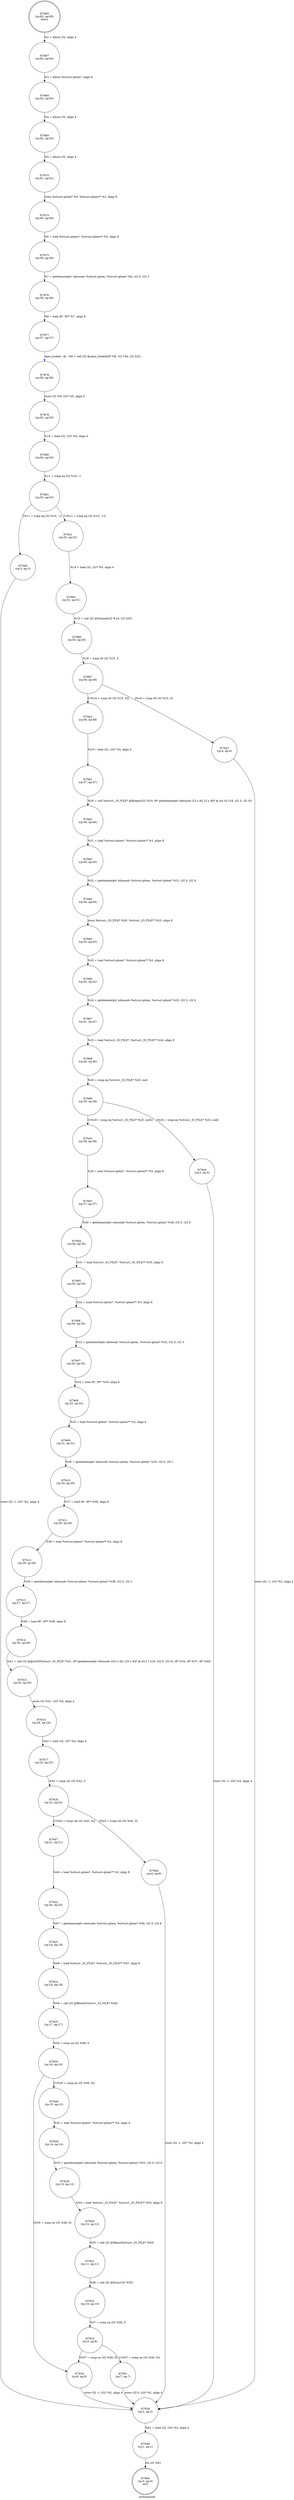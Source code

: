 digraph writequeuef {
label="writequeuef"
7864 [label="N7864\n(rp:0, ep:0)\nexit", shape="doublecircle"]
7865 [label="N7865\n(rp:65, ep:65)\nentry", shape="doublecircle"]
7865 -> 7867 [label="%2 = alloca i32, align 4"]
7867 [label="N7867\n(rp:64, ep:64)", shape="circle"]
7867 -> 7868 [label="%3 = alloca %struct.qitem*, align 8"]
7868 [label="N7868\n(rp:63, ep:63)", shape="circle"]
7868 -> 7869 [label="%4 = alloca i32, align 4"]
7869 [label="N7869\n(rp:62, ep:62)", shape="circle"]
7869 -> 7870 [label="%5 = alloca i32, align 4"]
7870 [label="N7870\n(rp:61, ep:61)", shape="circle"]
7870 -> 7874 [label="store %struct.qitem* %0, %struct.qitem** %3, align 8"]
7874 [label="N7874\n(rp:60, ep:60)", shape="circle"]
7874 -> 7875 [label="%6 = load %struct.qitem*, %struct.qitem** %3, align 8"]
7875 [label="N7875\n(rp:59, ep:59)", shape="circle"]
7875 -> 7876 [label="%7 = getelementptr inbounds %struct.qitem, %struct.qitem* %6, i32 0, i32 3"]
7876 [label="N7876\n(rp:58, ep:58)", shape="circle"]
7876 -> 7877 [label="%8 = load i8*, i8** %7, align 8"]
7877 [label="N7877\n(rp:57, ep:57)", shape="circle"]
7877 -> 7878 [label="open_locked --@-- %9 = call i32 @open_locked(i8* %8, i32 194, i32 432)", style="dashed", color="blue"]
7878 [label="N7878\n(rp:56, ep:56)", shape="circle"]
7878 -> 7879 [label="store i32 %9, i32* %5, align 4"]
7879 [label="N7879\n(rp:55, ep:55)", shape="circle"]
7879 -> 7880 [label="%10 = load i32, i32* %5, align 4"]
7880 [label="N7880\n(rp:54, ep:54)", shape="circle"]
7880 -> 7881 [label="%11 = icmp eq i32 %10, -1"]
7881 [label="N7881\n(rp:53, ep:53)", shape="circle"]
7881 -> 7940 [label="[%11 = icmp eq i32 %10, -1]"]
7881 -> 7941 [label="[!(%11 = icmp eq i32 %10, -1)]"]
7885 [label="N7885\n(rp:51, ep:51)", shape="circle"]
7885 -> 7886 [label="%15 = call i32 @fchmod(i32 %14, i32 432)"]
7886 [label="N7886\n(rp:50, ep:50)", shape="circle"]
7886 -> 7887 [label="%16 = icmp slt i32 %15, 0"]
7887 [label="N7887\n(rp:49, ep:49)", shape="circle"]
7887 -> 7942 [label="[%16 = icmp slt i32 %15, 0]"]
7887 -> 7943 [label="[!(%16 = icmp slt i32 %15, 0)]"]
7891 [label="N7891\n(rp:47, ep:47)", shape="circle"]
7891 -> 7892 [label="%20 = call %struct._IO_FILE* @fdopen(i32 %19, i8* getelementptr inbounds ([3 x i8], [3 x i8]* @.str.16.218, i32 0, i32 0))"]
7892 [label="N7892\n(rp:46, ep:46)", shape="circle"]
7892 -> 7893 [label="%21 = load %struct.qitem*, %struct.qitem** %3, align 8"]
7893 [label="N7893\n(rp:45, ep:45)", shape="circle"]
7893 -> 7894 [label="%22 = getelementptr inbounds %struct.qitem, %struct.qitem* %21, i32 0, i32 6"]
7894 [label="N7894\n(rp:44, ep:44)", shape="circle"]
7894 -> 7895 [label="store %struct._IO_FILE* %20, %struct._IO_FILE** %22, align 8"]
7895 [label="N7895\n(rp:43, ep:43)", shape="circle"]
7895 -> 7896 [label="%23 = load %struct.qitem*, %struct.qitem** %3, align 8"]
7896 [label="N7896\n(rp:42, ep:42)", shape="circle"]
7896 -> 7897 [label="%24 = getelementptr inbounds %struct.qitem, %struct.qitem* %23, i32 0, i32 6"]
7897 [label="N7897\n(rp:41, ep:41)", shape="circle"]
7897 -> 7898 [label="%25 = load %struct._IO_FILE*, %struct._IO_FILE** %24, align 8"]
7898 [label="N7898\n(rp:40, ep:40)", shape="circle"]
7898 -> 7899 [label="%26 = icmp eq %struct._IO_FILE* %25, null"]
7899 [label="N7899\n(rp:39, ep:39)", shape="circle"]
7899 -> 7944 [label="[%26 = icmp eq %struct._IO_FILE* %25, null]"]
7899 -> 7945 [label="[!(%26 = icmp eq %struct._IO_FILE* %25, null)]"]
7903 [label="N7903\n(rp:37, ep:37)", shape="circle"]
7903 -> 7904 [label="%30 = getelementptr inbounds %struct.qitem, %struct.qitem* %29, i32 0, i32 6"]
7904 [label="N7904\n(rp:36, ep:36)", shape="circle"]
7904 -> 7905 [label="%31 = load %struct._IO_FILE*, %struct._IO_FILE** %30, align 8"]
7905 [label="N7905\n(rp:35, ep:35)", shape="circle"]
7905 -> 7906 [label="%32 = load %struct.qitem*, %struct.qitem** %3, align 8"]
7906 [label="N7906\n(rp:34, ep:34)", shape="circle"]
7906 -> 7907 [label="%33 = getelementptr inbounds %struct.qitem, %struct.qitem* %32, i32 0, i32 5"]
7907 [label="N7907\n(rp:33, ep:33)", shape="circle"]
7907 -> 7908 [label="%34 = load i8*, i8** %33, align 8"]
7908 [label="N7908\n(rp:32, ep:32)", shape="circle"]
7908 -> 7909 [label="%35 = load %struct.qitem*, %struct.qitem** %3, align 8"]
7909 [label="N7909\n(rp:31, ep:31)", shape="circle"]
7909 -> 7910 [label="%36 = getelementptr inbounds %struct.qitem, %struct.qitem* %35, i32 0, i32 1"]
7910 [label="N7910\n(rp:30, ep:30)", shape="circle"]
7910 -> 7911 [label="%37 = load i8*, i8** %36, align 8"]
7911 [label="N7911\n(rp:29, ep:29)", shape="circle"]
7911 -> 7912 [label="%38 = load %struct.qitem*, %struct.qitem** %3, align 8"]
7912 [label="N7912\n(rp:28, ep:28)", shape="circle"]
7912 -> 7913 [label="%39 = getelementptr inbounds %struct.qitem, %struct.qitem* %38, i32 0, i32 2"]
7913 [label="N7913\n(rp:27, ep:27)", shape="circle"]
7913 -> 7914 [label="%40 = load i8*, i8** %39, align 8"]
7914 [label="N7914\n(rp:26, ep:26)", shape="circle"]
7914 -> 7915 [label="%41 = call i32 @fprintf(%struct._IO_FILE* %31, i8* getelementptr inbounds ([33 x i8], [33 x i8]* @.str.17.219, i32 0, i32 0), i8* %34, i8* %37, i8* %40)"]
7915 [label="N7915\n(rp:25, ep:25)", shape="circle"]
7915 -> 7916 [label="store i32 %41, i32* %4, align 4"]
7916 [label="N7916\n(rp:24, ep:24)", shape="circle"]
7916 -> 7917 [label="%42 = load i32, i32* %4, align 4"]
7917 [label="N7917\n(rp:23, ep:23)", shape="circle"]
7917 -> 7918 [label="%43 = icmp sle i32 %42, 0"]
7918 [label="N7918\n(rp:22, ep:22)", shape="circle"]
7918 -> 7946 [label="[%43 = icmp sle i32 %42, 0]"]
7918 -> 7947 [label="[!(%43 = icmp sle i32 %42, 0)]"]
7922 [label="N7922\n(rp:20, ep:20)", shape="circle"]
7922 -> 7923 [label="%47 = getelementptr inbounds %struct.qitem, %struct.qitem* %46, i32 0, i32 6"]
7923 [label="N7923\n(rp:19, ep:19)", shape="circle"]
7923 -> 7924 [label="%48 = load %struct._IO_FILE*, %struct._IO_FILE** %47, align 8"]
7924 [label="N7924\n(rp:18, ep:18)", shape="circle"]
7924 -> 7925 [label="%49 = call i32 @fflush(%struct._IO_FILE* %48)"]
7925 [label="N7925\n(rp:17, ep:17)", shape="circle"]
7925 -> 7926 [label="%50 = icmp ne i32 %49, 0"]
7926 [label="N7926\n(rp:16, ep:16)", shape="circle"]
7926 -> 7949 [label="[!(%50 = icmp ne i32 %49, 0)]"]
7926 -> 7934 [label="[%50 = icmp ne i32 %49, 0]"]
7928 [label="N7928\n(rp:14, ep:14)", shape="circle"]
7928 -> 7929 [label="%53 = getelementptr inbounds %struct.qitem, %struct.qitem* %52, i32 0, i32 6"]
7929 [label="N7929\n(rp:13, ep:13)", shape="circle"]
7929 -> 7930 [label="%54 = load %struct._IO_FILE*, %struct._IO_FILE** %53, align 8"]
7930 [label="N7930\n(rp:12, ep:12)", shape="circle"]
7930 -> 7931 [label="%55 = call i32 @fileno(%struct._IO_FILE* %54)"]
7931 [label="N7931\n(rp:11, ep:11)", shape="circle"]
7931 -> 7932 [label="%56 = call i32 @fsync(i32 %55)"]
7932 [label="N7932\n(rp:10, ep:10)", shape="circle"]
7932 -> 7933 [label="%57 = icmp ne i32 %56, 0"]
7933 [label="N7933\n(rp:9, ep:9)", shape="circle"]
7933 -> 7951 [label="[!(%57 = icmp ne i32 %56, 0)]"]
7933 -> 7934 [label="[%57 = icmp ne i32 %56, 0]"]
7934 [label="N7934\n(rp:8, ep:8)", shape="circle"]
7934 -> 7938 [label="store i32 -1, i32* %2, align 4"]
7938 [label="N7938\n(rp:2, ep:2)", shape="circle"]
7938 -> 7939 [label="%61 = load i32, i32* %2, align 4"]
7939 [label="N7939\n(rp:1, ep:1)", shape="circle"]
7939 -> 7864 [label="ret i32 %61"]
7940 [label="N7940\n(rp:3, ep:3)", shape="circle"]
7940 -> 7938 [label="store i32 -1, i32* %2, align 4"]
7941 [label="N7941\n(rp:52, ep:52)", shape="circle"]
7941 -> 7885 [label="%14 = load i32, i32* %5, align 4"]
7942 [label="N7942\n(rp:4, ep:4)", shape="circle"]
7942 -> 7938 [label="store i32 -1, i32* %2, align 4"]
7943 [label="N7943\n(rp:48, ep:48)", shape="circle"]
7943 -> 7891 [label="%19 = load i32, i32* %5, align 4"]
7944 [label="N7944\n(rp:5, ep:5)", shape="circle"]
7944 -> 7938 [label="store i32 -1, i32* %2, align 4"]
7945 [label="N7945\n(rp:38, ep:38)", shape="circle"]
7945 -> 7903 [label="%29 = load %struct.qitem*, %struct.qitem** %3, align 8"]
7946 [label="N7946\n(rp:6, ep:6)", shape="circle"]
7946 -> 7938 [label="store i32 -1, i32* %2, align 4"]
7947 [label="N7947\n(rp:21, ep:21)", shape="circle"]
7947 -> 7922 [label="%46 = load %struct.qitem*, %struct.qitem** %3, align 8"]
7949 [label="N7949\n(rp:15, ep:15)", shape="circle"]
7949 -> 7928 [label="%52 = load %struct.qitem*, %struct.qitem** %3, align 8"]
7951 [label="N7951\n(rp:7, ep:7)", shape="circle"]
7951 -> 7938 [label="store i32 0, i32* %2, align 4"]
}
